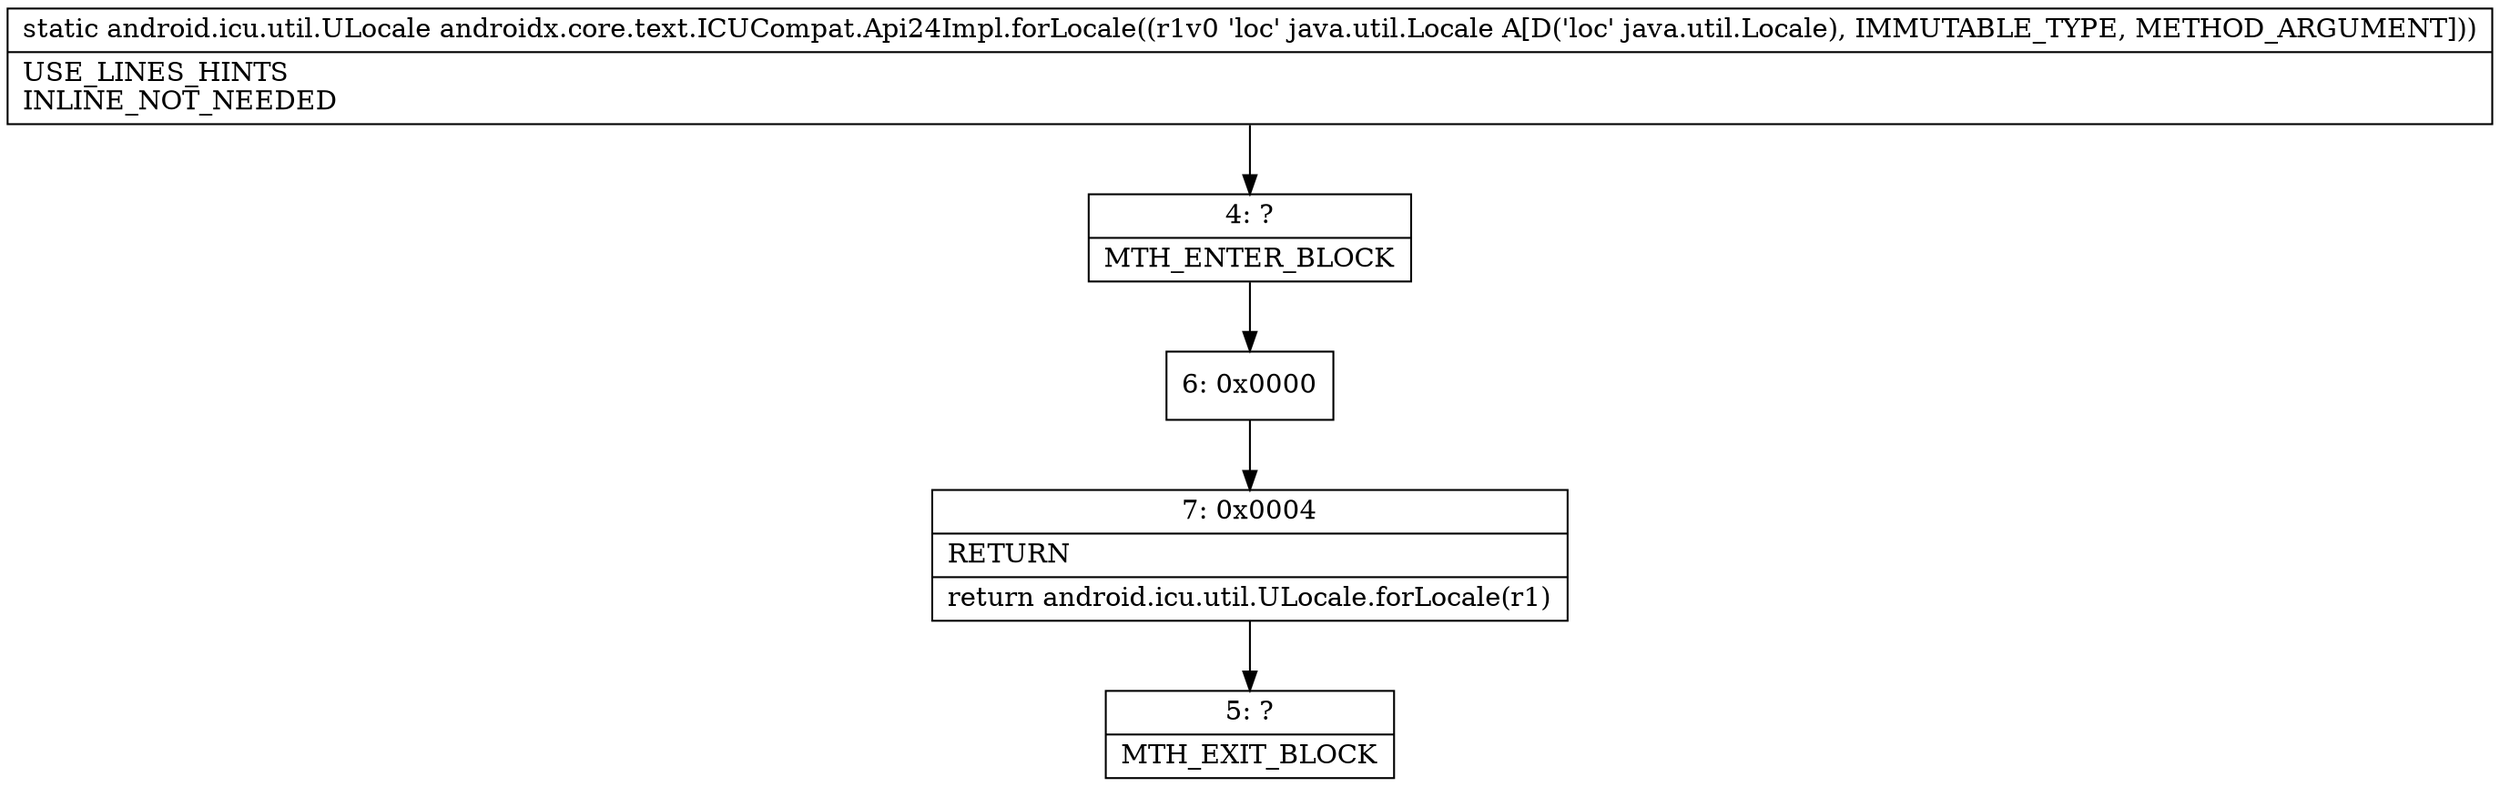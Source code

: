 digraph "CFG forandroidx.core.text.ICUCompat.Api24Impl.forLocale(Ljava\/util\/Locale;)Landroid\/icu\/util\/ULocale;" {
Node_4 [shape=record,label="{4\:\ ?|MTH_ENTER_BLOCK\l}"];
Node_6 [shape=record,label="{6\:\ 0x0000}"];
Node_7 [shape=record,label="{7\:\ 0x0004|RETURN\l|return android.icu.util.ULocale.forLocale(r1)\l}"];
Node_5 [shape=record,label="{5\:\ ?|MTH_EXIT_BLOCK\l}"];
MethodNode[shape=record,label="{static android.icu.util.ULocale androidx.core.text.ICUCompat.Api24Impl.forLocale((r1v0 'loc' java.util.Locale A[D('loc' java.util.Locale), IMMUTABLE_TYPE, METHOD_ARGUMENT]))  | USE_LINES_HINTS\lINLINE_NOT_NEEDED\l}"];
MethodNode -> Node_4;Node_4 -> Node_6;
Node_6 -> Node_7;
Node_7 -> Node_5;
}

